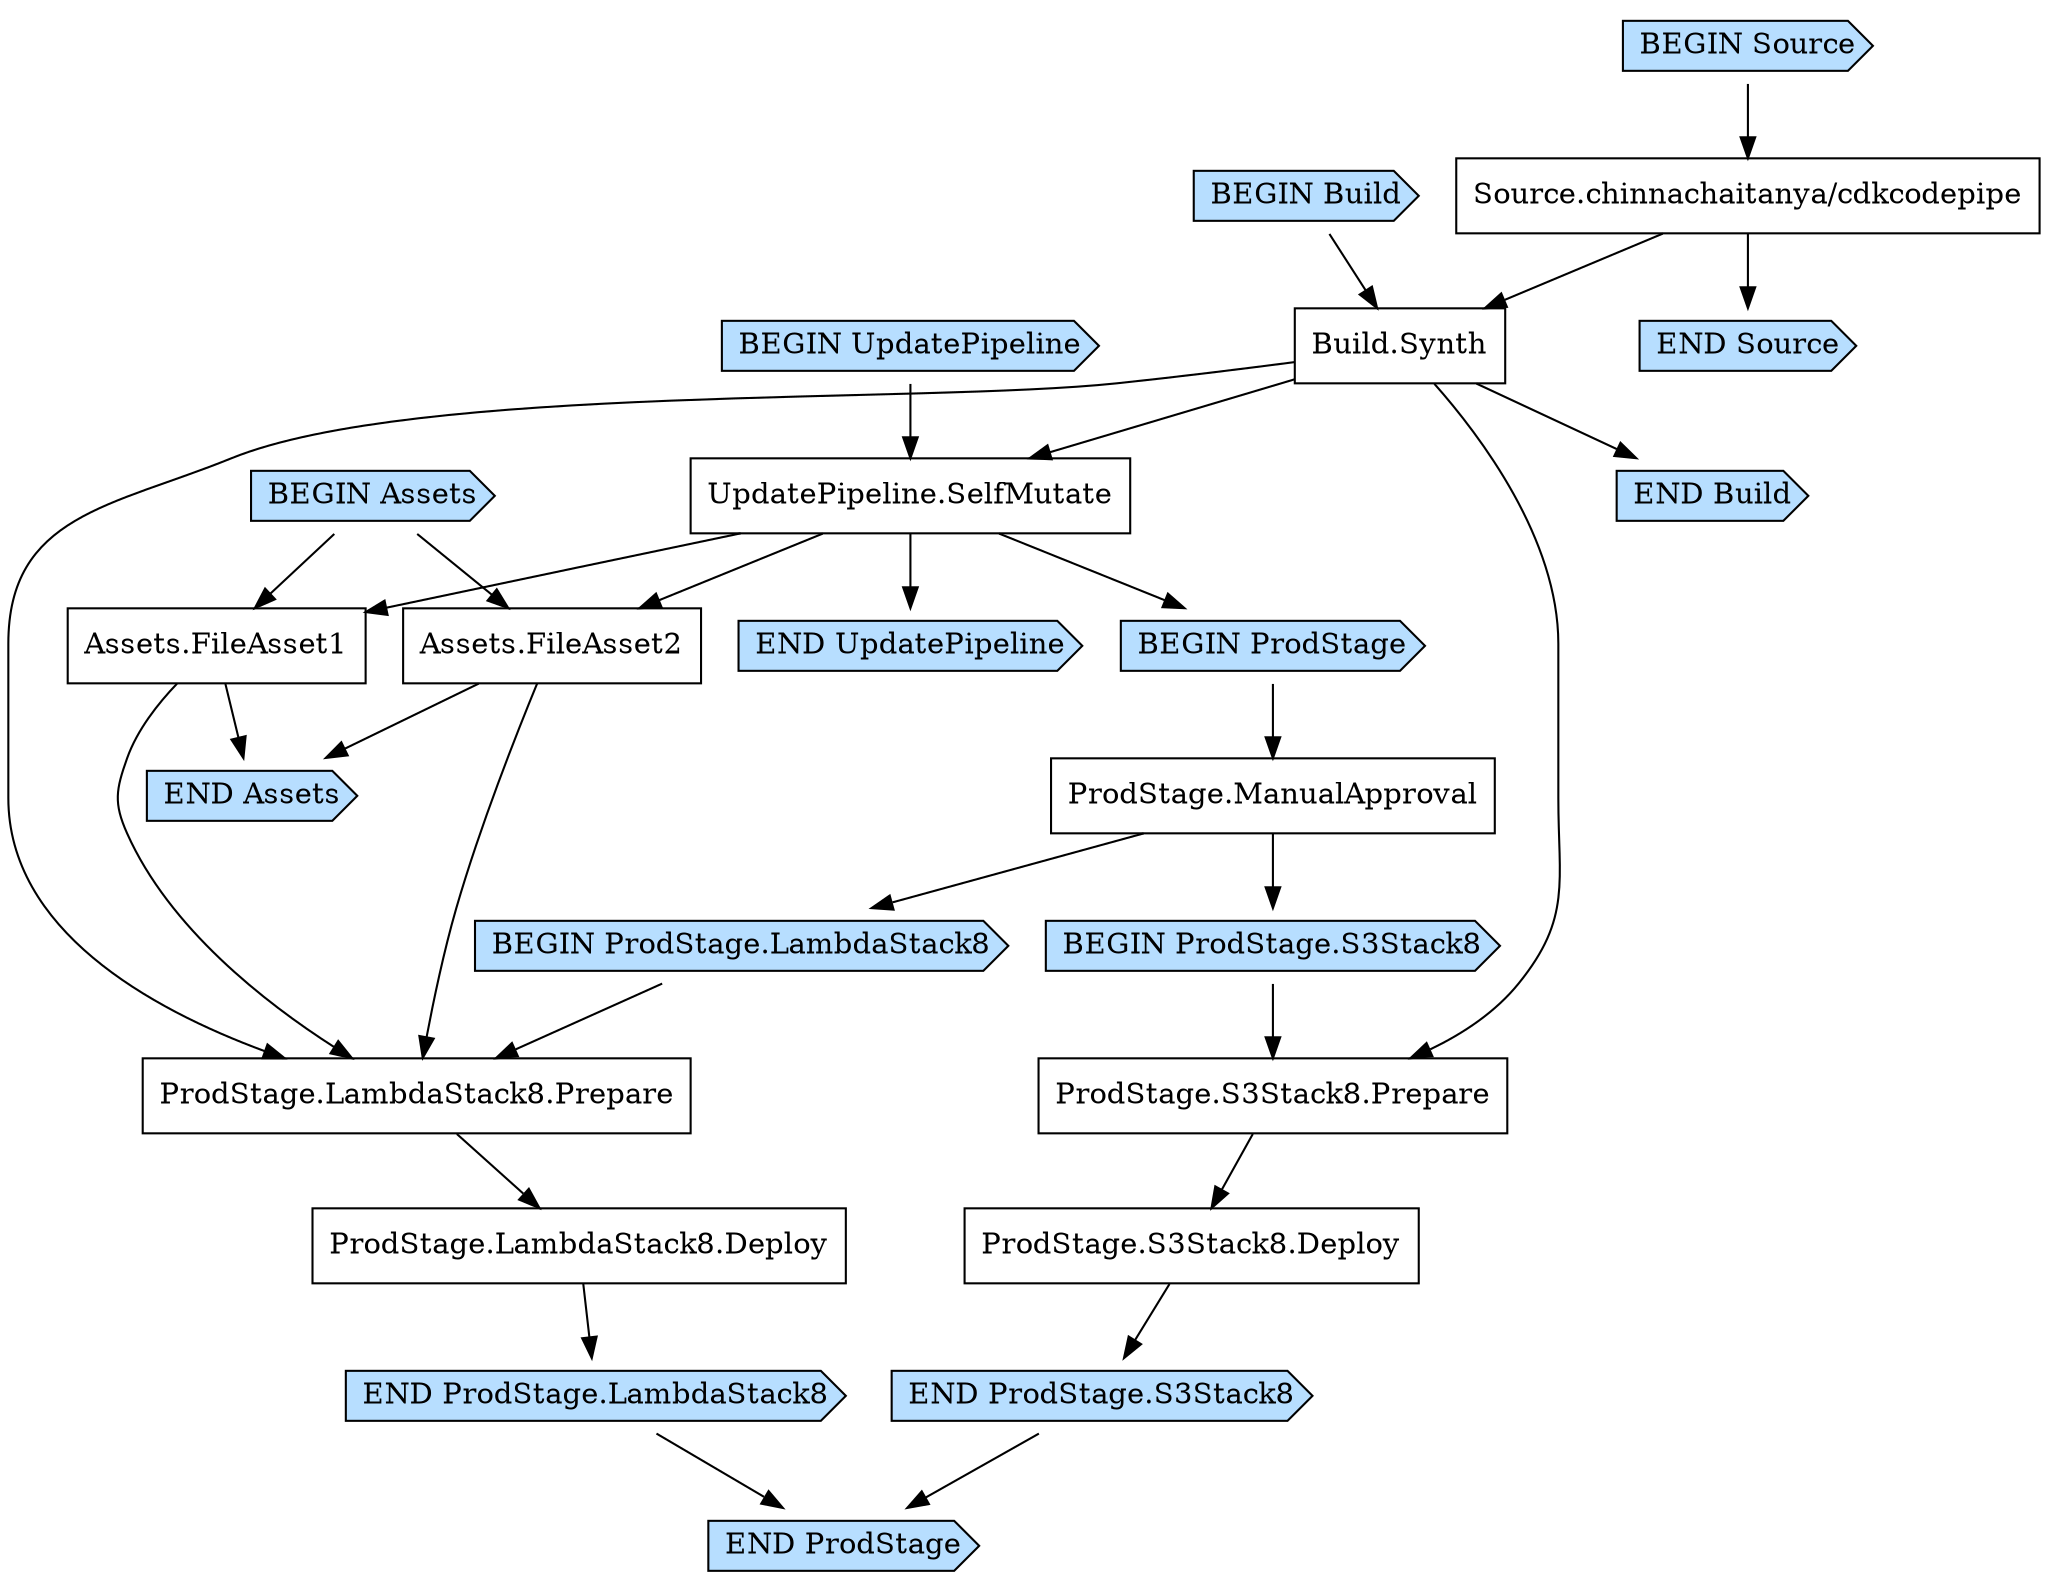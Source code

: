 digraph G {
  # Arrows represent an "unlocks" relationship (opposite of dependency). So chosen
  # because the layout looks more natural that way.
  # To represent subgraph dependencies, subgraphs are represented by BEGIN/END nodes.
  # To render: `dot -Tsvg CodepipelineappStack8testPipeline82E89563E.dot > graph.svg`, open in a browser.
  node [shape="box"];
"BEGIN Build" [shape="cds", style="filled", fillcolor="#b7deff"];
"END Build" [shape="cds", style="filled", fillcolor="#b7deff"];
"Build.Synth";
"Source.chinnachaitanya/cdkcodepipe" -> "Build.Synth";
"BEGIN Build" -> "Build.Synth";
"Build.Synth" -> "END Build";
"BEGIN UpdatePipeline" [shape="cds", style="filled", fillcolor="#b7deff"];
"END UpdatePipeline" [shape="cds", style="filled", fillcolor="#b7deff"];
"UpdatePipeline.SelfMutate";
"Build.Synth" -> "UpdatePipeline.SelfMutate";
"BEGIN UpdatePipeline" -> "UpdatePipeline.SelfMutate";
"UpdatePipeline.SelfMutate" -> "END UpdatePipeline";
"BEGIN Assets" [shape="cds", style="filled", fillcolor="#b7deff"];
"END Assets" [shape="cds", style="filled", fillcolor="#b7deff"];
"Assets.FileAsset1";
"UpdatePipeline.SelfMutate" -> "Assets.FileAsset1";
"Assets.FileAsset2";
"UpdatePipeline.SelfMutate" -> "Assets.FileAsset2";
"BEGIN Assets" -> "Assets.FileAsset1";
"BEGIN Assets" -> "Assets.FileAsset2";
"Assets.FileAsset1" -> "END Assets";
"Assets.FileAsset2" -> "END Assets";
"BEGIN ProdStage" [shape="cds", style="filled", fillcolor="#b7deff"];
"END ProdStage" [shape="cds", style="filled", fillcolor="#b7deff"];
"UpdatePipeline.SelfMutate" -> "BEGIN ProdStage";
"BEGIN ProdStage.LambdaStack8" [shape="cds", style="filled", fillcolor="#b7deff"];
"END ProdStage.LambdaStack8" [shape="cds", style="filled", fillcolor="#b7deff"];
"ProdStage.ManualApproval" -> "BEGIN ProdStage.LambdaStack8";
"ProdStage.LambdaStack8.Deploy";
"ProdStage.LambdaStack8.Prepare" -> "ProdStage.LambdaStack8.Deploy";
"ProdStage.LambdaStack8.Prepare";
"Build.Synth" -> "ProdStage.LambdaStack8.Prepare";
"Assets.FileAsset1" -> "ProdStage.LambdaStack8.Prepare";
"Assets.FileAsset2" -> "ProdStage.LambdaStack8.Prepare";
"BEGIN ProdStage.LambdaStack8" -> "ProdStage.LambdaStack8.Prepare";
"ProdStage.LambdaStack8.Deploy" -> "END ProdStage.LambdaStack8";
"BEGIN ProdStage.S3Stack8" [shape="cds", style="filled", fillcolor="#b7deff"];
"END ProdStage.S3Stack8" [shape="cds", style="filled", fillcolor="#b7deff"];
"ProdStage.ManualApproval" -> "BEGIN ProdStage.S3Stack8";
"ProdStage.S3Stack8.Deploy";
"ProdStage.S3Stack8.Prepare" -> "ProdStage.S3Stack8.Deploy";
"ProdStage.S3Stack8.Prepare";
"Build.Synth" -> "ProdStage.S3Stack8.Prepare";
"BEGIN ProdStage.S3Stack8" -> "ProdStage.S3Stack8.Prepare";
"ProdStage.S3Stack8.Deploy" -> "END ProdStage.S3Stack8";
"ProdStage.ManualApproval";
"BEGIN ProdStage" -> "ProdStage.ManualApproval";
"END ProdStage.LambdaStack8" -> "END ProdStage";
"END ProdStage.S3Stack8" -> "END ProdStage";
"BEGIN Source" [shape="cds", style="filled", fillcolor="#b7deff"];
"END Source" [shape="cds", style="filled", fillcolor="#b7deff"];
"Source.chinnachaitanya/cdkcodepipe";
"BEGIN Source" -> "Source.chinnachaitanya/cdkcodepipe";
"Source.chinnachaitanya/cdkcodepipe" -> "END Source";
}